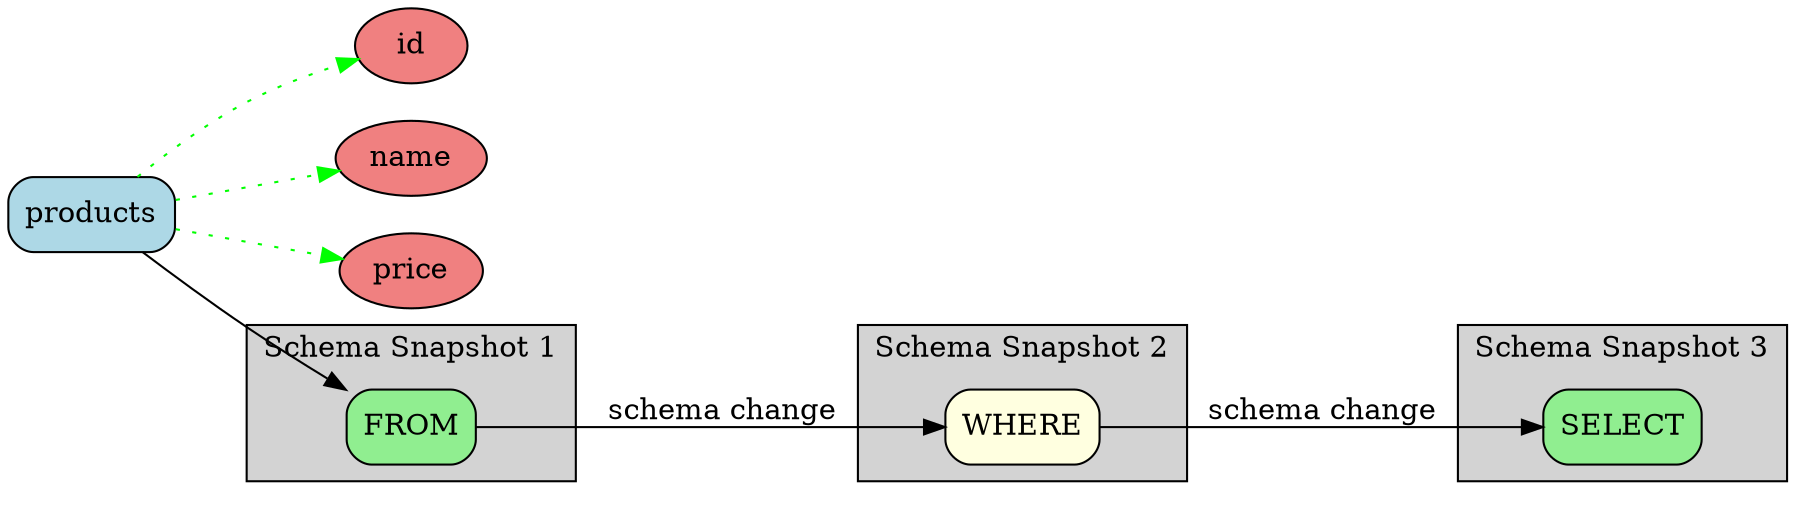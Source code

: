 digraph sqloflow {
  rankdir=LR;
  node [shape=box, style=rounded];

  // Schema view with snapshots
  node_0 [label="products", fillcolor=lightblue, style="filled,rounded"];
  node_1 [label="id", fillcolor=lightcoral, style="filled,rounded", shape=ellipse];
  node_2 [label="name", fillcolor=lightcoral, style="filled,rounded", shape=ellipse];
  node_3 [label="price", fillcolor=lightcoral, style="filled,rounded", shape=ellipse];
  subgraph cluster_0 {
    label="Schema Snapshot 1";
    style=filled;
    fillcolor=lightgray;
    // Relations: products
    node_4 [label="FROM", fillcolor=lightgreen, style="filled,rounded"];
  }
  subgraph cluster_1 {
    label="Schema Snapshot 2";
    style=filled;
    fillcolor=lightgray;
    // Relations: products
    node_5 [label="WHERE", fillcolor=lightyellow, style="filled,rounded"];
  }
  subgraph cluster_2 {
    label="Schema Snapshot 3";
    style=filled;
    fillcolor=lightgray;
    // Relations: _result
    node_6 [label="SELECT", fillcolor=lightgreen, style="filled,rounded"];
  }

  // Schema transformation edges
  node_0 -> node_1 [color=green, style=dotted];
  node_0 -> node_2 [color=green, style=dotted];
  node_0 -> node_3 [color=green, style=dotted];
  node_0 -> node_4 [color=black];
  node_4 -> node_5 [color=black, label="schema change"];
  node_5 -> node_6 [color=black, label="schema change"];
}
